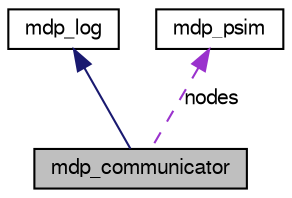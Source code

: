 digraph G
{
  edge [fontname="FreeSans",fontsize="10",labelfontname="FreeSans",labelfontsize="10"];
  node [fontname="FreeSans",fontsize="10",shape=record];
  Node1 [label="mdp_communicator",height=0.2,width=0.4,color="black", fillcolor="grey75", style="filled" fontcolor="black"];
  Node2 -> Node1 [dir=back,color="midnightblue",fontsize="10",style="solid",fontname="FreeSans"];
  Node2 [label="mdp_log",height=0.2,width=0.4,color="black", fillcolor="white", style="filled",URL="$classmdp__log.html",tooltip="base class of class mdp_communicator (DO NOT INSTANTIATE)"];
  Node3 -> Node1 [dir=back,color="darkorchid3",fontsize="10",style="dashed",label="nodes",fontname="FreeSans"];
  Node3 [label="mdp_psim",height=0.2,width=0.4,color="black", fillcolor="white", style="filled",URL="$classmdp__psim.html",tooltip="Parallel SIMulator used by class mdp_communicator."];
}
